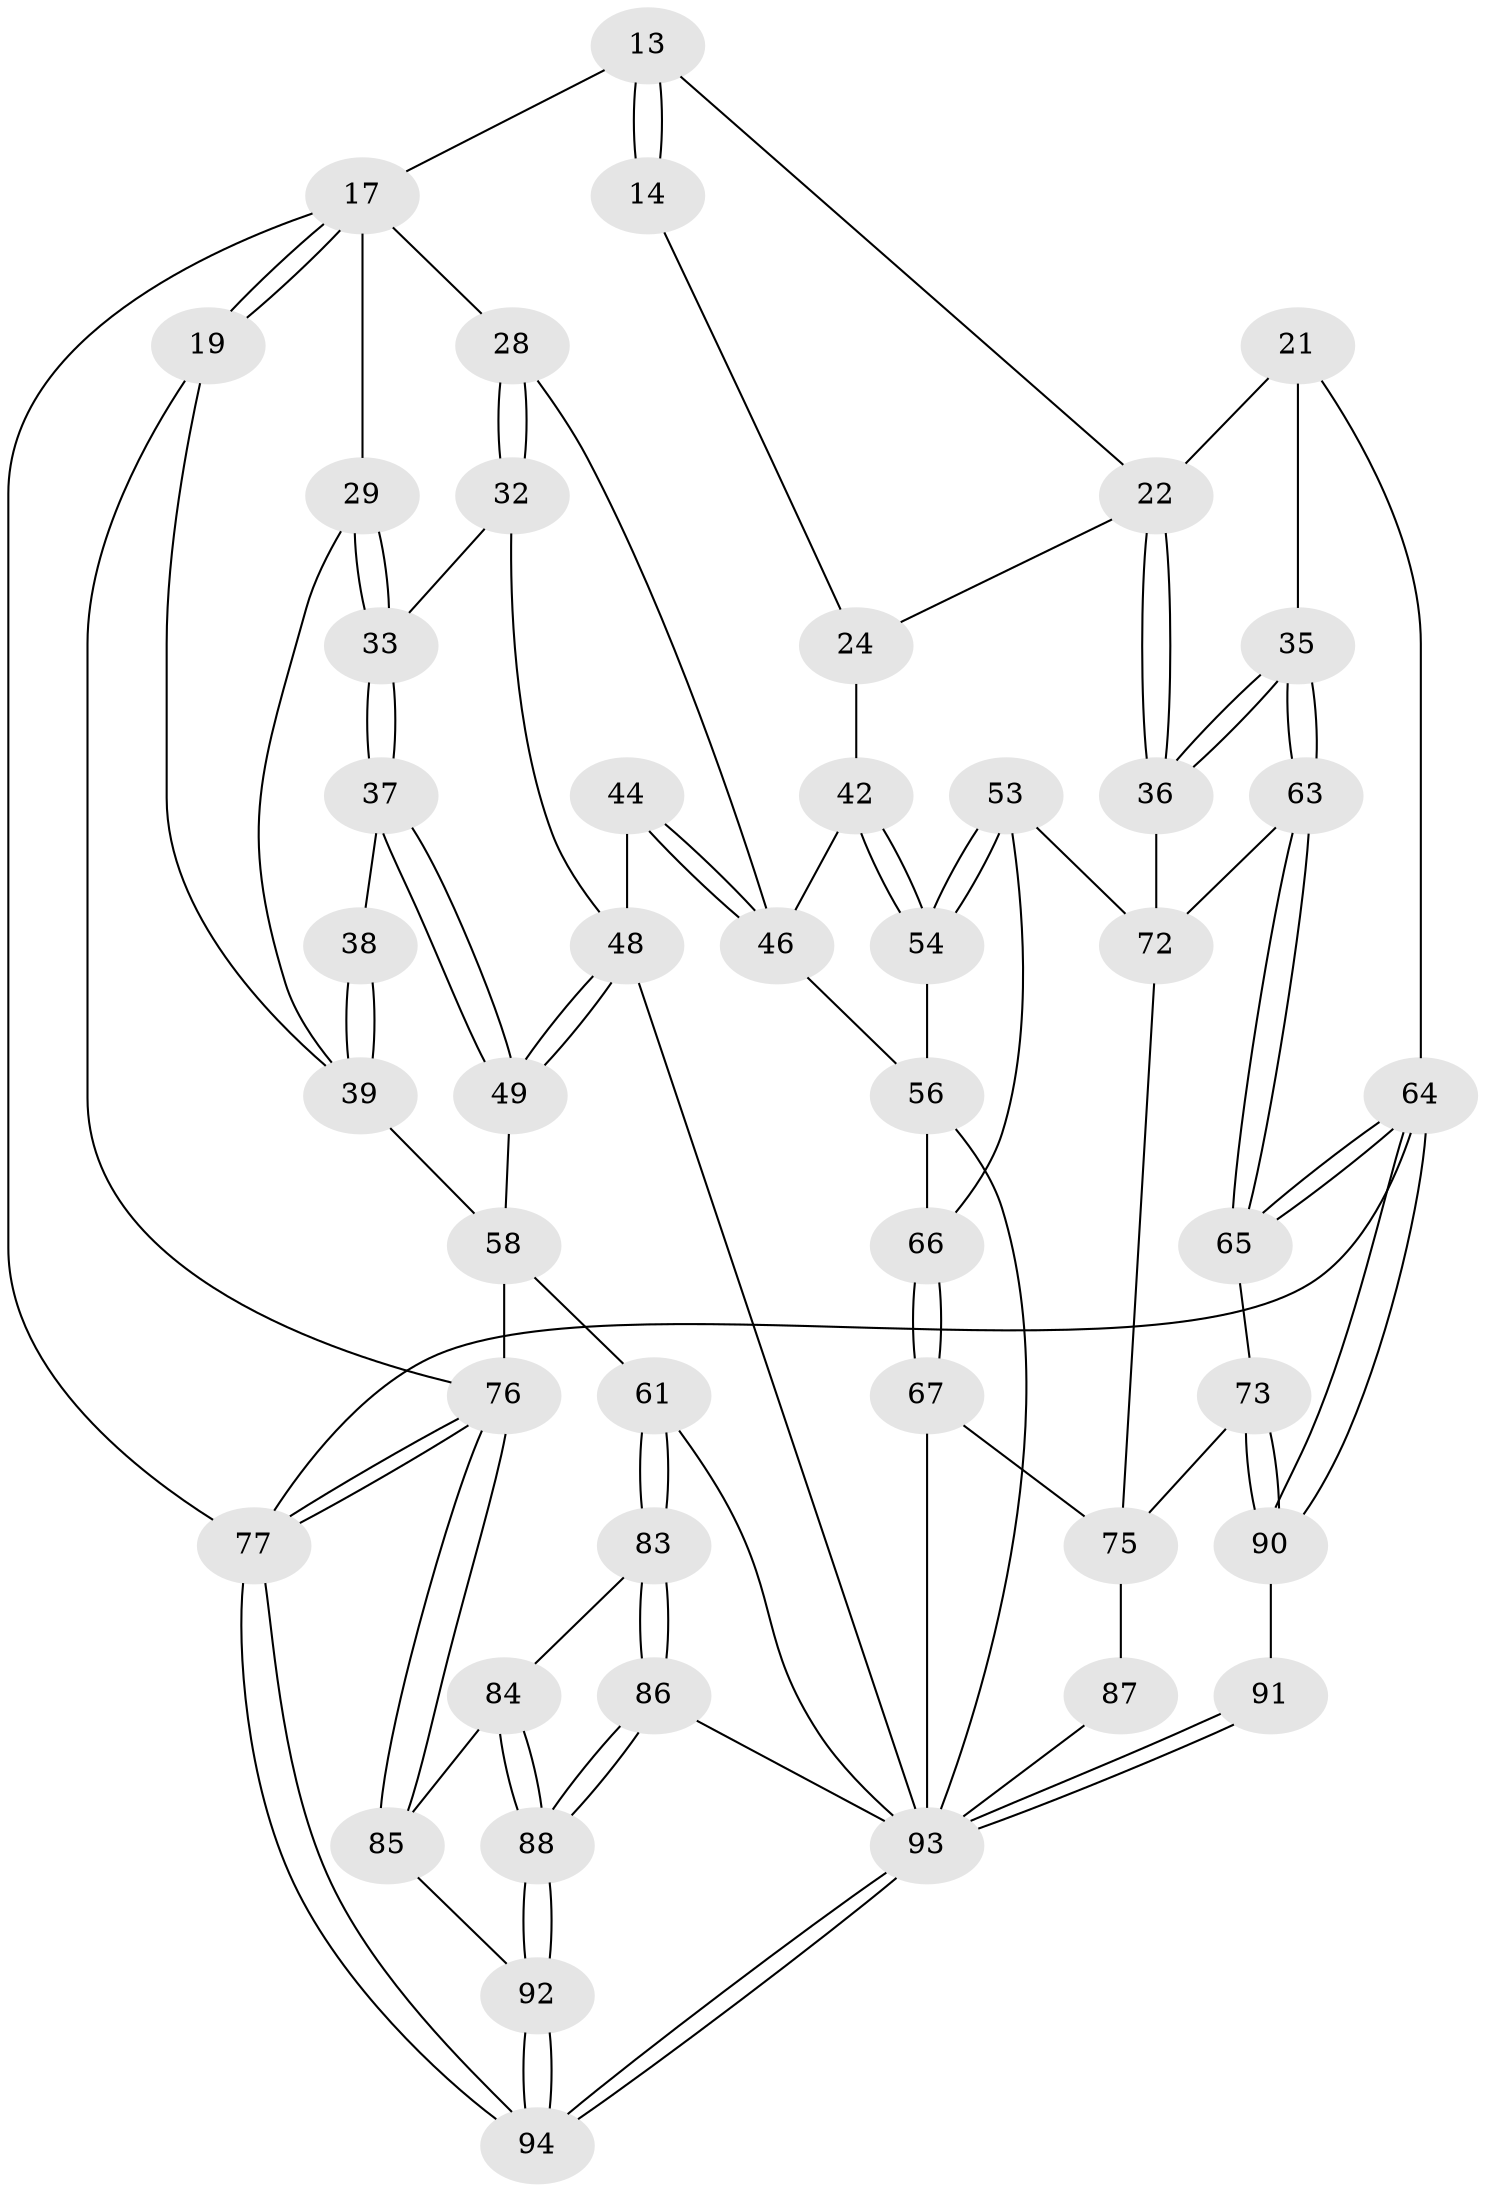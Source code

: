 // original degree distribution, {3: 0.031914893617021274, 4: 0.24468085106382978, 6: 0.24468085106382978, 5: 0.4787234042553192}
// Generated by graph-tools (version 1.1) at 2025/01/03/09/25 05:01:43]
// undirected, 47 vertices, 107 edges
graph export_dot {
graph [start="1"]
  node [color=gray90,style=filled];
  13 [pos="+0.5044091846090292+0.134329930739571",super="+6+10"];
  14 [pos="+0.5402555982242679+0.12801298209296966"];
  17 [pos="+0.2470474383337511+0.06125265092511468",super="+5+16"];
  19 [pos="+0.009932526069899259+0.1468989154257148"];
  21 [pos="+1+0.1885247304168696",super="+11+1"];
  22 [pos="+0.7715133180601926+0.3080247645205069",super="+12+9"];
  24 [pos="+0.57865447300794+0.19637625924557328",super="+23+20"];
  28 [pos="+0.4309732337395603+0.23354173516671597"];
  29 [pos="+0.2391636834451261+0.20307977800345203"];
  32 [pos="+0.3336816224059554+0.3450894111482106"];
  33 [pos="+0.2887308284422261+0.34917180775653467"];
  35 [pos="+1+0.27359544433671"];
  36 [pos="+0.8575730926367177+0.3896373318997474"];
  37 [pos="+0.2724240632884572+0.3641808374798928"];
  38 [pos="+0.1946433816663385+0.32994597984456053"];
  39 [pos="+0.07204389262307107+0.38071023480965316",super="+31+30"];
  42 [pos="+0.6707727253522496+0.3750294130057074",super="+34"];
  44 [pos="+0.4706943369724886+0.4024267725087479"];
  46 [pos="+0.5365544529671716+0.43835402719006955",super="+43+27"];
  48 [pos="+0.3133455000585498+0.6286058840788261",super="+47"];
  49 [pos="+0.24074274552277797+0.43431286000324626"];
  53 [pos="+0.694019885159721+0.5713061662101572"];
  54 [pos="+0.6883794567493774+0.5635587670021491"];
  56 [pos="+0.47414471680671616+0.5715064638766825",super="+55"];
  58 [pos="+0.09582368119420237+0.6567955636018943",super="+50+40"];
  61 [pos="+0.10701712836181773+0.6593979539954044"];
  63 [pos="+1+0.7039386922520295",super="+62"];
  64 [pos="+1+1",super="+3"];
  65 [pos="+1+0.7392670137409912"];
  66 [pos="+0.5980478479468376+0.6147649698221597"];
  67 [pos="+0.5715048917338114+0.7299847444911497"];
  72 [pos="+0.9112151838101072+0.5830852006037531",super="+69"];
  73 [pos="+0.844445074001329+0.838246869902453"];
  75 [pos="+0.7755004751541531+0.7868306843854584",super="+74+71"];
  76 [pos="+0+0.9008909493177363",super="+59+41"];
  77 [pos="+0+1",super="+4"];
  83 [pos="+0.15324661918838417+0.8471452101659429"];
  84 [pos="+0.12283324559250751+0.8705839725007812"];
  85 [pos="+0.07284614379527476+0.8918344808544146"];
  86 [pos="+0.2288962963684774+0.8816022889644457"];
  87 [pos="+0.6468948335519418+0.877334858133986",super="+81"];
  88 [pos="+0.157928121835929+0.9586003677775304"];
  90 [pos="+0.7712320446173632+1"];
  91 [pos="+0.5792931589902828+1"];
  92 [pos="+0.1482397190078608+0.9772458614810591"];
  93 [pos="+0.19998739274138633+1",super="+79+80+60+89"];
  94 [pos="+0.11895894321236472+1"];
  13 -- 14 [weight=2];
  13 -- 14;
  13 -- 17 [weight=2];
  13 -- 22;
  14 -- 24;
  17 -- 19;
  17 -- 19;
  17 -- 77;
  17 -- 29;
  17 -- 28;
  19 -- 39;
  19 -- 76;
  21 -- 35;
  21 -- 64 [weight=2];
  21 -- 22 [weight=2];
  22 -- 36;
  22 -- 36;
  22 -- 24 [weight=2];
  24 -- 42 [weight=2];
  28 -- 32;
  28 -- 32;
  28 -- 46;
  29 -- 33;
  29 -- 33;
  29 -- 39;
  32 -- 33;
  32 -- 48;
  33 -- 37;
  33 -- 37;
  35 -- 36;
  35 -- 36;
  35 -- 63;
  35 -- 63;
  36 -- 72;
  37 -- 38;
  37 -- 49;
  37 -- 49;
  38 -- 39 [weight=2];
  38 -- 39;
  39 -- 58;
  42 -- 54;
  42 -- 54;
  42 -- 46 [weight=2];
  44 -- 46 [weight=2];
  44 -- 46;
  44 -- 48;
  46 -- 56;
  48 -- 49;
  48 -- 49;
  48 -- 93 [weight=2];
  49 -- 58;
  53 -- 54;
  53 -- 54;
  53 -- 66;
  53 -- 72;
  54 -- 56;
  56 -- 66;
  56 -- 93;
  58 -- 61;
  58 -- 76 [weight=2];
  61 -- 83;
  61 -- 83;
  61 -- 93;
  63 -- 65;
  63 -- 65;
  63 -- 72;
  64 -- 65;
  64 -- 65;
  64 -- 90;
  64 -- 90;
  64 -- 77 [weight=2];
  65 -- 73;
  66 -- 67;
  66 -- 67;
  67 -- 75;
  67 -- 93;
  72 -- 75 [weight=2];
  73 -- 90;
  73 -- 90;
  73 -- 75;
  75 -- 87 [weight=2];
  76 -- 77 [weight=2];
  76 -- 77;
  76 -- 85;
  76 -- 85;
  77 -- 94;
  77 -- 94;
  83 -- 84;
  83 -- 86;
  83 -- 86;
  84 -- 85;
  84 -- 88;
  84 -- 88;
  85 -- 92;
  86 -- 88;
  86 -- 88;
  86 -- 93;
  87 -- 93 [weight=2];
  88 -- 92;
  88 -- 92;
  90 -- 91;
  91 -- 93 [weight=2];
  91 -- 93;
  92 -- 94;
  92 -- 94;
  93 -- 94;
  93 -- 94;
}

